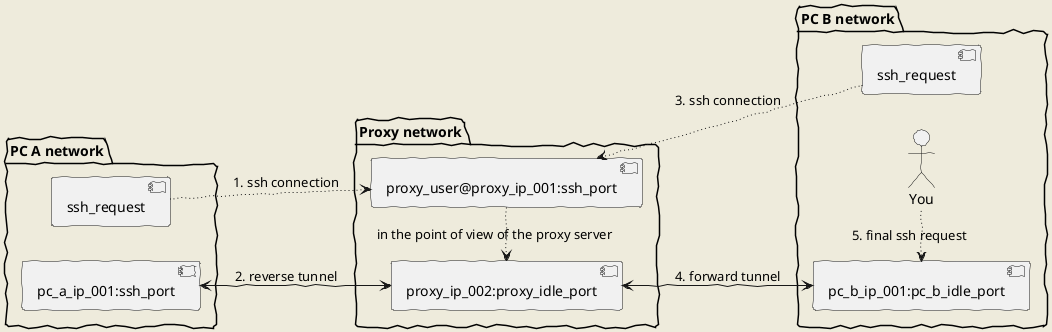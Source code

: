 @startuml ssh_tunnel_001
' !include https://raw.githubusercontent.com/plantuml-stdlib/C4-PlantUML/master/C4_Container.puml

' System(systemAlias, "UDP Server", "")
' System(clientAlias, "UDP CLient", "")

' Rel(clientAlias, systemAlias, "Send data", "")
' Rel(systemAlias, clientAlias, "Reply ack", "")

' https://plantuml.com/sequence-diagram
skinparam backgroundColor #EEEBDC
skinparam handwritten true

left to right direction

package "Proxy network" {
    [proxy_ssh_port] as "proxy_user@proxy_ip_001:ssh_port"
    [proxy_port] as "proxy_ip_002:proxy_idle_port"
}

package "PC A network" {
    [pc_a_ssh_request_port] as "ssh_request"
    [pc_a_ssh_port] as "pc_a_ip_001:ssh_port"
}

package "PC B network" {
    actor user as "You"
    [pc_b_ssh_request_port] as "ssh_request"
    [pc_b_port] as "pc_b_ip_001:pc_b_idle_port"
}


[pc_a_ssh_request_port] ~~> [proxy_ssh_port] : 1. ssh connection
[pc_b_ssh_request_port] ~~> [proxy_ssh_port] : 3. ssh connection
[proxy_ssh_port] ~> [proxy_port] : in the point of view of the proxy server
[pc_a_ssh_port] <--> [proxy_port] : 2. reverse tunnel
[proxy_port] <--> [pc_b_port] : 4. forward tunnel
[pc_b_port] <~ user : 5. final ssh request

@enduml